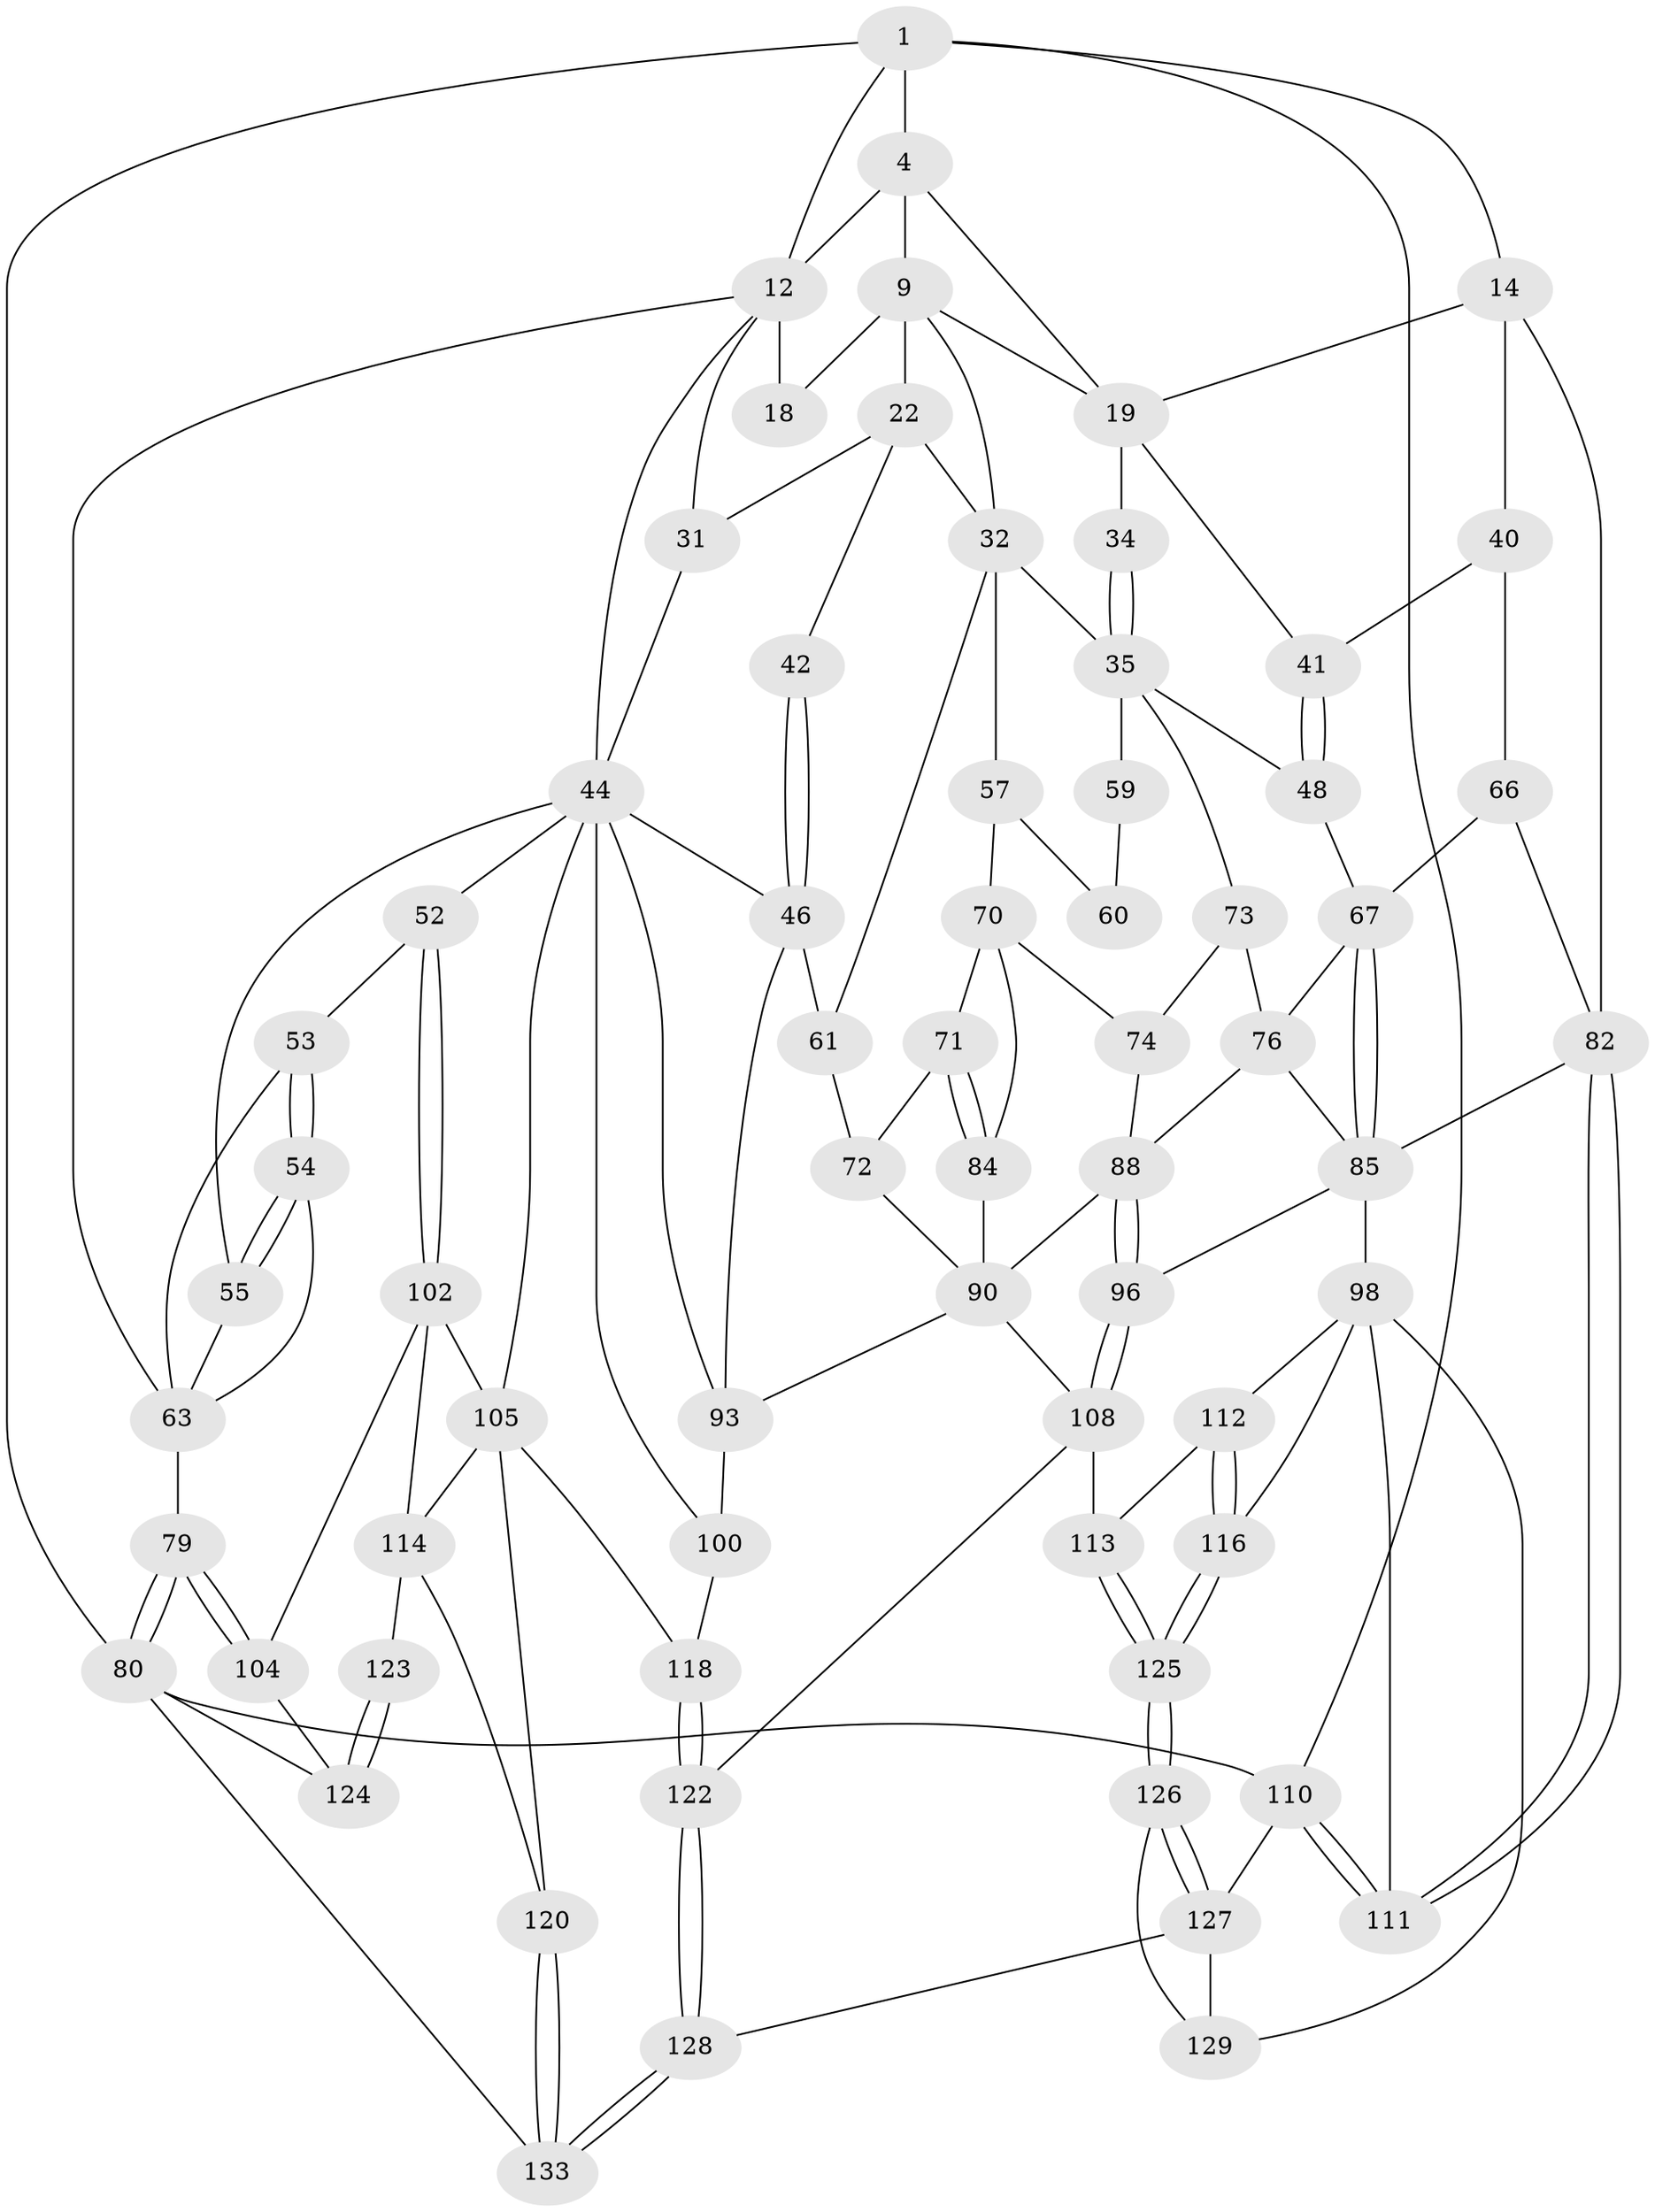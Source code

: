 // original degree distribution, {3: 0.029850746268656716, 6: 0.23134328358208955, 4: 0.21641791044776118, 5: 0.5223880597014925}
// Generated by graph-tools (version 1.1) at 2025/16/03/09/25 04:16:49]
// undirected, 67 vertices, 144 edges
graph export_dot {
graph [start="1"]
  node [color=gray90,style=filled];
  1 [pos="+0.9400599372237576+0",super="+6+2"];
  4 [pos="+0.35984875962198176+0",super="+11+5"];
  9 [pos="+0.6147350864321054+0.1423254861030427",super="+21+10"];
  12 [pos="+0+0",super="+13+28"];
  14 [pos="+1+0",super="+39+15"];
  18 [pos="+0.19336250581660328+0.1782841918588653"];
  19 [pos="+0.854680695385519+0.23824067725419681",super="+20+38"];
  22 [pos="+0.4559763204522416+0.20210979864637246",super="+25"];
  31 [pos="+0.15009095871310846+0.30013664497086345"];
  32 [pos="+0.5367457120889799+0.3214533600724157",super="+33"];
  34 [pos="+0.6927471447435155+0.3429980125199827"];
  35 [pos="+0.6832608935929229+0.35668376951512687",super="+36+49"];
  40 [pos="+0.9019695825452924+0.36009423606973695"];
  41 [pos="+0.8666052648067517+0.32935318392769963"];
  42 [pos="+0.32736523634972015+0.41395340386376744"];
  44 [pos="+0.11812063191453506+0.32671056566788864",super="+45"];
  46 [pos="+0.3170301228991946+0.46985034196509684",super="+62"];
  48 [pos="+0.7774998920177861+0.46313598791533245"];
  52 [pos="+0.150099543055301+0.5557561093563482"];
  53 [pos="+0.1497993118538898+0.5556576096805582"];
  54 [pos="+0.10764463526656405+0.505665605274935"];
  55 [pos="+0.05283606817686182+0.40186384413082926"];
  57 [pos="+0.5128286571601343+0.4456536722301166",super="+69+58"];
  59 [pos="+0.6383100588296039+0.47086337632251163"];
  60 [pos="+0.5759971871449701+0.4845713252856832"];
  61 [pos="+0.4144768372813682+0.5397655127617388"];
  63 [pos="+0+0.46264643503700625",super="+64+78"];
  66 [pos="+0.8827108266163027+0.5231982249221624"];
  67 [pos="+0.840148073450137+0.5347876766960469",super="+68"];
  70 [pos="+0.5583356033219136+0.5126599150349198",super="+75"];
  71 [pos="+0.5055917286418313+0.5492614657164362"];
  72 [pos="+0.47267350956096854+0.5654347566137603"];
  73 [pos="+0.6841135065009488+0.5435896877624041"];
  74 [pos="+0.6697178836524637+0.5539594763108638"];
  76 [pos="+0.7947318398993658+0.5746220868730396",super="+77"];
  79 [pos="+0+0.7702663649105593"];
  80 [pos="+0+1",super="+81+130"];
  82 [pos="+1+0.6316601892084269",super="+83"];
  84 [pos="+0.5984528304481576+0.5933654301287722"];
  85 [pos="+0.8703127344893824+0.6387609173923454",super="+87+86"];
  88 [pos="+0.7382491208603944+0.662044834149662",super="+89"];
  90 [pos="+0.5530732731009943+0.713956694478697",super="+92+91"];
  93 [pos="+0.4023778094595348+0.6820796063656946",super="+94"];
  96 [pos="+0.7479297639583767+0.6832678519309904"];
  98 [pos="+0.9026813039018206+0.7135482230285239",super="+99+115"];
  100 [pos="+0.263422937285131+0.746780078223207",super="+107"];
  102 [pos="+0.13302445950437428+0.604989346520379",super="+103"];
  104 [pos="+0+0.7605914142779677"];
  105 [pos="+0.25793294794851634+0.7497021161499472",super="+119+106"];
  108 [pos="+0.6855688270972885+0.7895159859586148",super="+109"];
  110 [pos="+1+1"];
  111 [pos="+1+0.7789557791042075"];
  112 [pos="+0.7913763421413978+0.7758900008227331"];
  113 [pos="+0.7002377540676419+0.7955974191792655"];
  114 [pos="+0.18722166315341665+0.7871130510271493",super="+121"];
  116 [pos="+0.8524645000441132+0.8440446903409412"];
  118 [pos="+0.4160977040817403+0.8753616053981502"];
  120 [pos="+0.23399752512082223+0.9460327815250154"];
  122 [pos="+0.5256750474782327+0.9073117322821261"];
  123 [pos="+0.1489340378661672+0.8712259455468878"];
  124 [pos="+0.09225535736048883+0.8570490778881975"];
  125 [pos="+0.8233748223211932+0.9109535907942652"];
  126 [pos="+0.8322681726918613+0.9701519578220106"];
  127 [pos="+0.7673073003233464+1",super="+131"];
  128 [pos="+0.593115727034631+1"];
  129 [pos="+0.9632795558968028+0.8918324259597388"];
  133 [pos="+0.19009034081400497+1",super="+134"];
  1 -- 14 [weight=2];
  1 -- 4 [weight=2];
  1 -- 12;
  1 -- 110;
  1 -- 80;
  4 -- 12;
  4 -- 9 [weight=2];
  4 -- 19;
  9 -- 32;
  9 -- 19;
  9 -- 22 [weight=3];
  9 -- 18;
  12 -- 18 [weight=2];
  12 -- 31;
  12 -- 44;
  12 -- 63;
  14 -- 40;
  14 -- 82;
  14 -- 19;
  19 -- 34 [weight=2];
  19 -- 41;
  22 -- 32;
  22 -- 42 [weight=2];
  22 -- 31;
  31 -- 44;
  32 -- 35;
  32 -- 61;
  32 -- 57;
  34 -- 35;
  34 -- 35;
  35 -- 59 [weight=2];
  35 -- 48;
  35 -- 73;
  40 -- 41;
  40 -- 66;
  41 -- 48;
  41 -- 48;
  42 -- 46;
  42 -- 46;
  44 -- 55;
  44 -- 100 [weight=2];
  44 -- 52;
  44 -- 105;
  44 -- 93;
  44 -- 46;
  46 -- 61;
  46 -- 93;
  48 -- 67;
  52 -- 53;
  52 -- 102;
  52 -- 102;
  53 -- 54;
  53 -- 54;
  53 -- 63;
  54 -- 55;
  54 -- 55;
  54 -- 63;
  55 -- 63;
  57 -- 60 [weight=2];
  57 -- 70;
  59 -- 60;
  61 -- 72;
  63 -- 79;
  66 -- 67;
  66 -- 82;
  67 -- 85;
  67 -- 85;
  67 -- 76;
  70 -- 71;
  70 -- 74;
  70 -- 84;
  71 -- 72;
  71 -- 84;
  71 -- 84;
  72 -- 90;
  73 -- 74;
  73 -- 76;
  74 -- 88;
  76 -- 88;
  76 -- 85;
  79 -- 80;
  79 -- 80;
  79 -- 104;
  79 -- 104;
  80 -- 133 [weight=2];
  80 -- 110;
  80 -- 124;
  82 -- 111;
  82 -- 111;
  82 -- 85;
  84 -- 90;
  85 -- 98 [weight=2];
  85 -- 96;
  88 -- 96;
  88 -- 96;
  88 -- 90;
  90 -- 93;
  90 -- 108;
  93 -- 100;
  96 -- 108;
  96 -- 108;
  98 -- 112;
  98 -- 129;
  98 -- 116;
  98 -- 111;
  100 -- 118;
  102 -- 104;
  102 -- 114;
  102 -- 105;
  104 -- 124;
  105 -- 120;
  105 -- 118;
  105 -- 114;
  108 -- 113;
  108 -- 122;
  110 -- 111;
  110 -- 111;
  110 -- 127;
  112 -- 113;
  112 -- 116;
  112 -- 116;
  113 -- 125;
  113 -- 125;
  114 -- 120;
  114 -- 123;
  116 -- 125;
  116 -- 125;
  118 -- 122;
  118 -- 122;
  120 -- 133;
  120 -- 133;
  122 -- 128;
  122 -- 128;
  123 -- 124;
  123 -- 124;
  125 -- 126;
  125 -- 126;
  126 -- 127;
  126 -- 127;
  126 -- 129;
  127 -- 128;
  127 -- 129;
  128 -- 133;
  128 -- 133;
}
